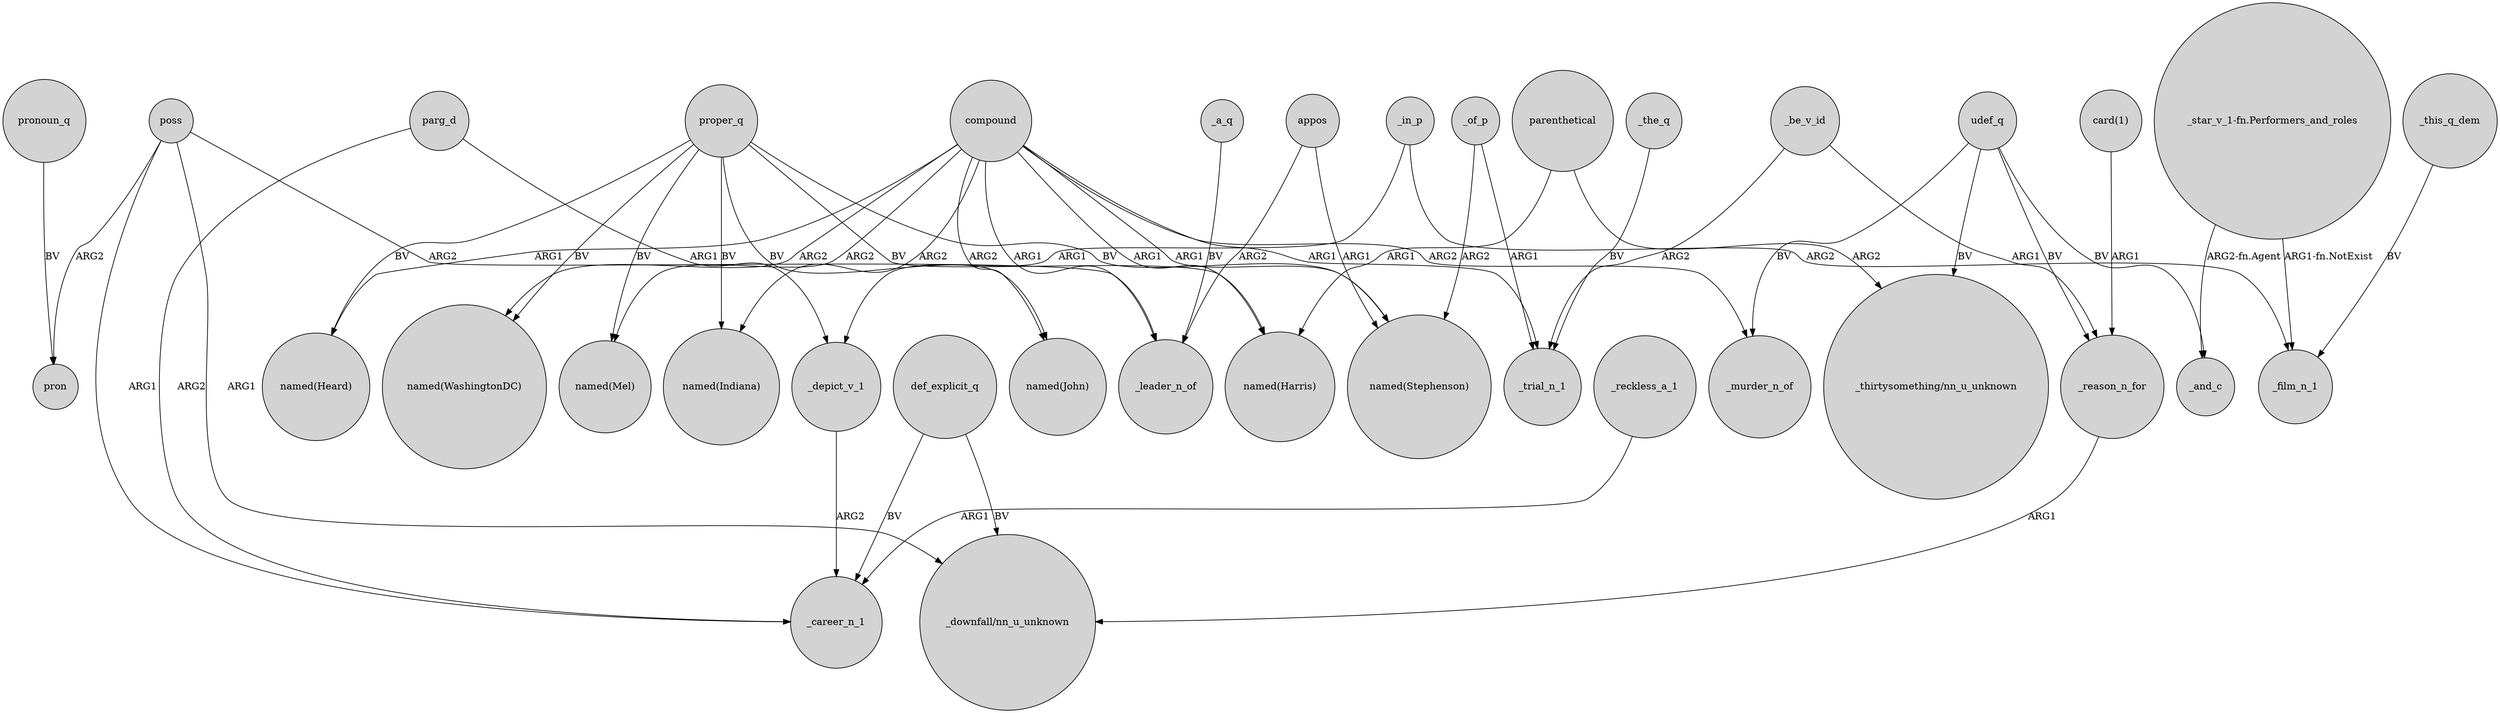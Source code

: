 digraph {
	node [shape=circle style=filled]
	parg_d -> _career_n_1 [label=ARG2]
	compound -> "named(John)" [label=ARG2]
	_of_p -> "named(Stephenson)" [label=ARG2]
	poss -> _career_n_1 [label=ARG1]
	_be_v_id -> _reason_n_for [label=ARG1]
	"card(1)" -> _reason_n_for [label=ARG1]
	udef_q -> _murder_n_of [label=BV]
	"_star_v_1-fn.Performers_and_roles" -> _and_c [label="ARG2-fn.Agent"]
	poss -> pron [label=ARG2]
	udef_q -> _reason_n_for [label=BV]
	compound -> "named(Heard)" [label=ARG1]
	proper_q -> "named(Heard)" [label=BV]
	_of_p -> _trial_n_1 [label=ARG1]
	def_explicit_q -> "_downfall/nn_u_unknown" [label=BV]
	_a_q -> _leader_n_of [label=BV]
	_the_q -> _trial_n_1 [label=BV]
	proper_q -> "named(WashingtonDC)" [label=BV]
	compound -> _leader_n_of [label=ARG1]
	appos -> "named(Stephenson)" [label=ARG1]
	_in_p -> _film_n_1 [label=ARG2]
	pronoun_q -> pron [label=BV]
	compound -> _trial_n_1 [label=ARG1]
	poss -> _leader_n_of [label=ARG2]
	compound -> "named(WashingtonDC)" [label=ARG2]
	compound -> "named(Harris)" [label=ARG1]
	def_explicit_q -> _career_n_1 [label=BV]
	compound -> _murder_n_of [label=ARG2]
	_this_q_dem -> _film_n_1 [label=BV]
	parenthetical -> "named(Harris)" [label=ARG1]
	compound -> "named(Stephenson)" [label=ARG1]
	appos -> _leader_n_of [label=ARG2]
	proper_q -> "named(Mel)" [label=BV]
	parg_d -> _depict_v_1 [label=ARG1]
	_in_p -> _depict_v_1 [label=ARG1]
	compound -> "named(Indiana)" [label=ARG2]
	_reckless_a_1 -> _career_n_1 [label=ARG1]
	proper_q -> "named(Stephenson)" [label=BV]
	"_star_v_1-fn.Performers_and_roles" -> _film_n_1 [label="ARG1-fn.NotExist"]
	poss -> "_downfall/nn_u_unknown" [label=ARG1]
	_depict_v_1 -> _career_n_1 [label=ARG2]
	_reason_n_for -> "_downfall/nn_u_unknown" [label=ARG1]
	proper_q -> "named(Indiana)" [label=BV]
	proper_q -> "named(Harris)" [label=BV]
	udef_q -> _and_c [label=BV]
	proper_q -> "named(John)" [label=BV]
	compound -> "named(Mel)" [label=ARG2]
	parenthetical -> "_thirtysomething/nn_u_unknown" [label=ARG2]
	udef_q -> "_thirtysomething/nn_u_unknown" [label=BV]
	_be_v_id -> _trial_n_1 [label=ARG2]
}
